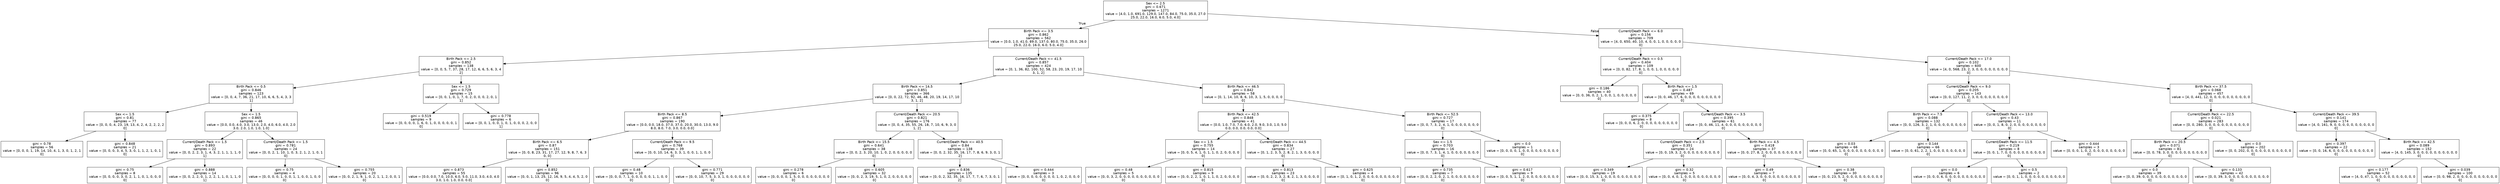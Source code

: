 digraph Tree {
node [shape=box, fontname="helvetica"] ;
edge [fontname="helvetica"] ;
0 [label="Sex <= 2.5\ngini = 0.671\nsamples = 1271\nvalue = [4.0, 1.0, 691.0, 129.0, 147.0, 84.0, 75.0, 35.0, 27.0\n25.0, 22.0, 16.0, 6.0, 5.0, 4.0]"] ;
1 [label="Birth Pack <= 3.5\ngini = 0.862\nsamples = 562\nvalue = [0.0, 1.0, 41.0, 89.0, 137.0, 80.0, 75.0, 35.0, 26.0\n25.0, 22.0, 16.0, 6.0, 5.0, 4.0]"] ;
0 -> 1 [labeldistance=2.5, labelangle=45, headlabel="True"] ;
2 [label="Birth Pack <= 2.5\ngini = 0.852\nsamples = 138\nvalue = [0, 0, 5, 7, 37, 28, 17, 12, 6, 6, 5, 6, 3, 4\n2]"] ;
1 -> 2 ;
3 [label="Birth Pack <= 0.5\ngini = 0.846\nsamples = 123\nvalue = [0, 0, 4, 7, 36, 21, 17, 10, 6, 6, 5, 4, 3, 3\n1]"] ;
2 -> 3 ;
4 [label="Sex <= 1.5\ngini = 0.81\nsamples = 77\nvalue = [0, 0, 0, 4, 23, 19, 13, 4, 2, 4, 2, 2, 2, 2\n0]"] ;
3 -> 4 ;
5 [label="gini = 0.78\nsamples = 56\nvalue = [0, 0, 0, 1, 19, 14, 10, 4, 1, 3, 0, 1, 2, 1\n0]"] ;
4 -> 5 ;
6 [label="gini = 0.848\nsamples = 21\nvalue = [0, 0, 0, 3, 4, 5, 3, 0, 1, 1, 2, 1, 0, 1\n0]"] ;
4 -> 6 ;
7 [label="Sex <= 1.5\ngini = 0.865\nsamples = 46\nvalue = [0.0, 0.0, 4.0, 3.0, 13.0, 2.0, 4.0, 6.0, 4.0, 2.0\n3.0, 2.0, 1.0, 1.0, 1.0]"] ;
3 -> 7 ;
8 [label="Current/Death Pack <= 1.5\ngini = 0.893\nsamples = 22\nvalue = [0, 0, 2, 2, 3, 1, 4, 3, 2, 1, 1, 1, 1, 0\n1]"] ;
7 -> 8 ;
9 [label="gini = 0.75\nsamples = 8\nvalue = [0, 0, 0, 0, 3, 0, 2, 1, 1, 0, 1, 0, 0, 0\n0]"] ;
8 -> 9 ;
10 [label="gini = 0.888\nsamples = 14\nvalue = [0, 0, 2, 2, 0, 1, 2, 2, 1, 1, 0, 1, 1, 0\n1]"] ;
8 -> 10 ;
11 [label="Current/Death Pack <= 1.5\ngini = 0.781\nsamples = 24\nvalue = [0, 0, 2, 1, 10, 1, 0, 3, 2, 1, 2, 1, 0, 1\n0]"] ;
7 -> 11 ;
12 [label="gini = 0.75\nsamples = 4\nvalue = [0, 0, 0, 0, 1, 0, 0, 1, 1, 0, 0, 1, 0, 0\n0]"] ;
11 -> 12 ;
13 [label="gini = 0.755\nsamples = 20\nvalue = [0, 0, 2, 1, 9, 1, 0, 2, 1, 1, 2, 0, 0, 1\n0]"] ;
11 -> 13 ;
14 [label="Sex <= 1.5\ngini = 0.729\nsamples = 15\nvalue = [0, 0, 1, 0, 1, 7, 0, 2, 0, 0, 0, 2, 0, 1\n1]"] ;
2 -> 14 ;
15 [label="gini = 0.519\nsamples = 9\nvalue = [0, 0, 0, 0, 1, 6, 0, 1, 0, 0, 0, 0, 0, 1\n0]"] ;
14 -> 15 ;
16 [label="gini = 0.778\nsamples = 6\nvalue = [0, 0, 1, 0, 0, 1, 0, 1, 0, 0, 0, 2, 0, 0\n1]"] ;
14 -> 16 ;
17 [label="Current/Death Pack <= 41.5\ngini = 0.857\nsamples = 424\nvalue = [0, 1, 36, 82, 100, 52, 58, 23, 20, 19, 17, 10\n3, 1, 2]"] ;
1 -> 17 ;
18 [label="Birth Pack <= 14.5\ngini = 0.851\nsamples = 366\nvalue = [0, 0, 22, 72, 92, 46, 48, 20, 19, 14, 17, 10\n3, 1, 2]"] ;
17 -> 18 ;
19 [label="Birth Pack <= 8.5\ngini = 0.867\nsamples = 190\nvalue = [0.0, 0.0, 18.0, 37.0, 37.0, 20.0, 30.0, 13.0, 9.0\n8.0, 8.0, 7.0, 3.0, 0.0, 0.0]"] ;
18 -> 19 ;
20 [label="Birth Pack <= 6.5\ngini = 0.87\nsamples = 151\nvalue = [0, 0, 8, 23, 31, 17, 27, 12, 9, 8, 7, 6, 3\n0, 0]"] ;
19 -> 20 ;
21 [label="gini = 0.873\nsamples = 55\nvalue = [0.0, 0.0, 7.0, 10.0, 6.0, 5.0, 11.0, 3.0, 4.0, 4.0\n3.0, 1.0, 1.0, 0.0, 0.0]"] ;
20 -> 21 ;
22 [label="gini = 0.852\nsamples = 96\nvalue = [0, 0, 1, 13, 25, 12, 16, 9, 5, 4, 4, 5, 2, 0\n0]"] ;
20 -> 22 ;
23 [label="Current/Death Pack <= 9.5\ngini = 0.768\nsamples = 39\nvalue = [0, 0, 10, 14, 6, 3, 3, 1, 0, 0, 1, 1, 0, 0\n0]"] ;
19 -> 23 ;
24 [label="gini = 0.48\nsamples = 10\nvalue = [0, 0, 0, 7, 1, 0, 0, 0, 0, 0, 1, 1, 0, 0\n0]"] ;
23 -> 24 ;
25 [label="gini = 0.771\nsamples = 29\nvalue = [0, 0, 10, 7, 5, 3, 3, 1, 0, 0, 0, 0, 0, 0\n0]"] ;
23 -> 25 ;
26 [label="Current/Death Pack <= 20.5\ngini = 0.821\nsamples = 176\nvalue = [0, 0, 4, 35, 55, 26, 18, 7, 10, 6, 9, 3, 0\n1, 2]"] ;
18 -> 26 ;
27 [label="Birth Pack <= 15.5\ngini = 0.641\nsamples = 38\nvalue = [0, 0, 2, 3, 20, 10, 1, 0, 2, 0, 0, 0, 0, 0\n0]"] ;
26 -> 27 ;
28 [label="gini = 0.278\nsamples = 6\nvalue = [0, 0, 0, 0, 1, 5, 0, 0, 0, 0, 0, 0, 0, 0\n0]"] ;
27 -> 28 ;
29 [label="gini = 0.605\nsamples = 32\nvalue = [0, 0, 2, 3, 19, 5, 1, 0, 2, 0, 0, 0, 0, 0\n0]"] ;
27 -> 29 ;
30 [label="Current/Death Pack <= 40.5\ngini = 0.84\nsamples = 138\nvalue = [0, 0, 2, 32, 35, 16, 17, 7, 8, 6, 9, 3, 0, 1\n2]"] ;
26 -> 30 ;
31 [label="gini = 0.836\nsamples = 135\nvalue = [0, 0, 2, 32, 35, 16, 17, 7, 7, 6, 7, 3, 0, 1\n2]"] ;
30 -> 31 ;
32 [label="gini = 0.444\nsamples = 3\nvalue = [0, 0, 0, 0, 0, 0, 0, 0, 1, 0, 2, 0, 0, 0\n0]"] ;
30 -> 32 ;
33 [label="Birth Pack <= 46.5\ngini = 0.842\nsamples = 58\nvalue = [0, 1, 14, 10, 8, 6, 10, 3, 1, 5, 0, 0, 0, 0\n0]"] ;
17 -> 33 ;
34 [label="Birth Pack <= 42.5\ngini = 0.848\nsamples = 41\nvalue = [0.0, 1.0, 7.0, 7.0, 6.0, 2.0, 9.0, 3.0, 1.0, 5.0\n0.0, 0.0, 0.0, 0.0, 0.0]"] ;
33 -> 34 ;
35 [label="Sex <= 1.5\ngini = 0.755\nsamples = 14\nvalue = [0, 0, 5, 4, 1, 0, 1, 1, 0, 2, 0, 0, 0, 0\n0]"] ;
34 -> 35 ;
36 [label="gini = 0.48\nsamples = 5\nvalue = [0, 0, 3, 2, 0, 0, 0, 0, 0, 0, 0, 0, 0, 0\n0]"] ;
35 -> 36 ;
37 [label="gini = 0.815\nsamples = 9\nvalue = [0, 0, 2, 2, 1, 0, 1, 1, 0, 2, 0, 0, 0, 0\n0]"] ;
35 -> 37 ;
38 [label="Current/Death Pack <= 44.5\ngini = 0.834\nsamples = 27\nvalue = [0, 1, 2, 3, 5, 2, 8, 2, 1, 3, 0, 0, 0, 0\n0]"] ;
34 -> 38 ;
39 [label="gini = 0.813\nsamples = 23\nvalue = [0, 0, 2, 2, 3, 2, 8, 2, 1, 3, 0, 0, 0, 0\n0]"] ;
38 -> 39 ;
40 [label="gini = 0.625\nsamples = 4\nvalue = [0, 1, 0, 1, 2, 0, 0, 0, 0, 0, 0, 0, 0, 0\n0]"] ;
38 -> 40 ;
41 [label="Birth Pack <= 52.5\ngini = 0.727\nsamples = 17\nvalue = [0, 0, 7, 3, 2, 4, 1, 0, 0, 0, 0, 0, 0, 0\n0]"] ;
33 -> 41 ;
42 [label="Sex <= 1.5\ngini = 0.703\nsamples = 16\nvalue = [0, 0, 7, 3, 1, 4, 1, 0, 0, 0, 0, 0, 0, 0\n0]"] ;
41 -> 42 ;
43 [label="gini = 0.735\nsamples = 7\nvalue = [0, 0, 2, 2, 0, 2, 1, 0, 0, 0, 0, 0, 0, 0\n0]"] ;
42 -> 43 ;
44 [label="gini = 0.617\nsamples = 9\nvalue = [0, 0, 5, 1, 1, 2, 0, 0, 0, 0, 0, 0, 0, 0\n0]"] ;
42 -> 44 ;
45 [label="gini = 0.0\nsamples = 1\nvalue = [0, 0, 0, 0, 1, 0, 0, 0, 0, 0, 0, 0, 0, 0\n0]"] ;
41 -> 45 ;
46 [label="Current/Death Pack <= 6.0\ngini = 0.156\nsamples = 709\nvalue = [4, 0, 650, 40, 10, 4, 0, 0, 1, 0, 0, 0, 0, 0\n0]"] ;
0 -> 46 [labeldistance=2.5, labelangle=-45, headlabel="False"] ;
47 [label="Current/Death Pack <= 0.5\ngini = 0.404\nsamples = 109\nvalue = [0, 0, 82, 17, 8, 1, 0, 0, 1, 0, 0, 0, 0, 0\n0]"] ;
46 -> 47 ;
48 [label="gini = 0.186\nsamples = 40\nvalue = [0, 0, 36, 0, 2, 1, 0, 0, 1, 0, 0, 0, 0, 0\n0]"] ;
47 -> 48 ;
49 [label="Birth Pack <= 1.5\ngini = 0.487\nsamples = 69\nvalue = [0, 0, 46, 17, 6, 0, 0, 0, 0, 0, 0, 0, 0, 0\n0]"] ;
47 -> 49 ;
50 [label="gini = 0.375\nsamples = 8\nvalue = [0, 0, 0, 6, 2, 0, 0, 0, 0, 0, 0, 0, 0, 0\n0]"] ;
49 -> 50 ;
51 [label="Current/Death Pack <= 3.5\ngini = 0.395\nsamples = 61\nvalue = [0, 0, 46, 11, 4, 0, 0, 0, 0, 0, 0, 0, 0, 0\n0]"] ;
49 -> 51 ;
52 [label="Current/Death Pack <= 2.5\ngini = 0.351\nsamples = 24\nvalue = [0, 0, 19, 3, 2, 0, 0, 0, 0, 0, 0, 0, 0, 0\n0]"] ;
51 -> 52 ;
53 [label="gini = 0.349\nsamples = 19\nvalue = [0, 0, 15, 3, 1, 0, 0, 0, 0, 0, 0, 0, 0, 0\n0]"] ;
52 -> 53 ;
54 [label="gini = 0.32\nsamples = 5\nvalue = [0, 0, 4, 0, 1, 0, 0, 0, 0, 0, 0, 0, 0, 0\n0]"] ;
52 -> 54 ;
55 [label="Birth Pack <= 4.5\ngini = 0.418\nsamples = 37\nvalue = [0, 0, 27, 8, 2, 0, 0, 0, 0, 0, 0, 0, 0, 0\n0]"] ;
51 -> 55 ;
56 [label="gini = 0.49\nsamples = 7\nvalue = [0, 0, 4, 3, 0, 0, 0, 0, 0, 0, 0, 0, 0, 0\n0]"] ;
55 -> 56 ;
57 [label="gini = 0.38\nsamples = 30\nvalue = [0, 0, 23, 5, 2, 0, 0, 0, 0, 0, 0, 0, 0, 0\n0]"] ;
55 -> 57 ;
58 [label="Current/Death Pack <= 17.0\ngini = 0.102\nsamples = 600\nvalue = [4, 0, 568, 23, 2, 3, 0, 0, 0, 0, 0, 0, 0, 0\n0]"] ;
46 -> 58 ;
59 [label="Current/Death Pack <= 9.0\ngini = 0.205\nsamples = 143\nvalue = [0, 0, 127, 11, 2, 3, 0, 0, 0, 0, 0, 0, 0, 0\n0]"] ;
58 -> 59 ;
60 [label="Birth Pack <= 7.5\ngini = 0.088\nsamples = 132\nvalue = [0, 0, 126, 3, 2, 1, 0, 0, 0, 0, 0, 0, 0, 0\n0]"] ;
59 -> 60 ;
61 [label="gini = 0.03\nsamples = 66\nvalue = [0, 0, 65, 1, 0, 0, 0, 0, 0, 0, 0, 0, 0, 0\n0]"] ;
60 -> 61 ;
62 [label="gini = 0.144\nsamples = 66\nvalue = [0, 0, 61, 2, 2, 1, 0, 0, 0, 0, 0, 0, 0, 0\n0]"] ;
60 -> 62 ;
63 [label="Current/Death Pack <= 13.0\ngini = 0.43\nsamples = 11\nvalue = [0, 0, 1, 8, 0, 2, 0, 0, 0, 0, 0, 0, 0, 0\n0]"] ;
59 -> 63 ;
64 [label="Current/Death Pack <= 11.5\ngini = 0.219\nsamples = 8\nvalue = [0, 0, 1, 7, 0, 0, 0, 0, 0, 0, 0, 0, 0, 0\n0]"] ;
63 -> 64 ;
65 [label="gini = 0.0\nsamples = 6\nvalue = [0, 0, 0, 6, 0, 0, 0, 0, 0, 0, 0, 0, 0, 0\n0]"] ;
64 -> 65 ;
66 [label="gini = 0.5\nsamples = 2\nvalue = [0, 0, 1, 1, 0, 0, 0, 0, 0, 0, 0, 0, 0, 0\n0]"] ;
64 -> 66 ;
67 [label="gini = 0.444\nsamples = 3\nvalue = [0, 0, 0, 1, 0, 2, 0, 0, 0, 0, 0, 0, 0, 0\n0]"] ;
63 -> 67 ;
68 [label="Birth Pack <= 37.5\ngini = 0.068\nsamples = 457\nvalue = [4, 0, 441, 12, 0, 0, 0, 0, 0, 0, 0, 0, 0, 0\n0]"] ;
58 -> 68 ;
69 [label="Current/Death Pack <= 22.5\ngini = 0.021\nsamples = 283\nvalue = [0, 0, 280, 3, 0, 0, 0, 0, 0, 0, 0, 0, 0, 0\n0]"] ;
68 -> 69 ;
70 [label="Birth Pack <= 20.5\ngini = 0.071\nsamples = 81\nvalue = [0, 0, 78, 3, 0, 0, 0, 0, 0, 0, 0, 0, 0, 0\n0]"] ;
69 -> 70 ;
71 [label="gini = 0.0\nsamples = 39\nvalue = [0, 0, 39, 0, 0, 0, 0, 0, 0, 0, 0, 0, 0, 0\n0]"] ;
70 -> 71 ;
72 [label="gini = 0.133\nsamples = 42\nvalue = [0, 0, 39, 3, 0, 0, 0, 0, 0, 0, 0, 0, 0, 0\n0]"] ;
70 -> 72 ;
73 [label="gini = 0.0\nsamples = 202\nvalue = [0, 0, 202, 0, 0, 0, 0, 0, 0, 0, 0, 0, 0, 0\n0]"] ;
69 -> 73 ;
74 [label="Current/Death Pack <= 39.5\ngini = 0.141\nsamples = 174\nvalue = [4, 0, 161, 9, 0, 0, 0, 0, 0, 0, 0, 0, 0, 0\n0]"] ;
68 -> 74 ;
75 [label="gini = 0.397\nsamples = 22\nvalue = [0, 0, 16, 6, 0, 0, 0, 0, 0, 0, 0, 0, 0, 0\n0]"] ;
74 -> 75 ;
76 [label="Birth Pack <= 42.5\ngini = 0.089\nsamples = 152\nvalue = [4, 0, 145, 3, 0, 0, 0, 0, 0, 0, 0, 0, 0, 0\n0]"] ;
74 -> 76 ;
77 [label="gini = 0.177\nsamples = 52\nvalue = [4, 0, 47, 1, 0, 0, 0, 0, 0, 0, 0, 0, 0, 0\n0]"] ;
76 -> 77 ;
78 [label="gini = 0.039\nsamples = 100\nvalue = [0, 0, 98, 2, 0, 0, 0, 0, 0, 0, 0, 0, 0, 0\n0]"] ;
76 -> 78 ;
}